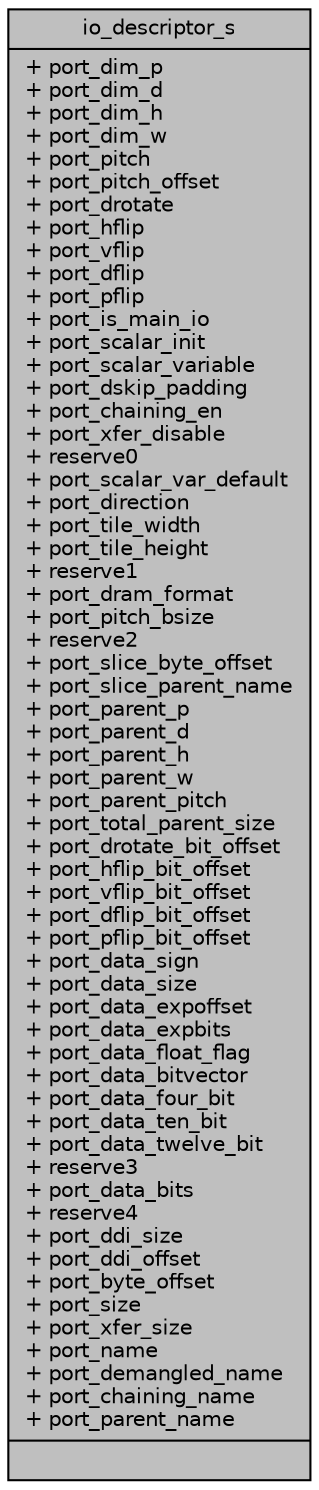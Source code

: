 digraph "io_descriptor_s"
{
 // INTERACTIVE_SVG=YES
 // LATEX_PDF_SIZE
  bgcolor="transparent";
  edge [fontname="Helvetica",fontsize="10",labelfontname="Helvetica",labelfontsize="10"];
  node [fontname="Helvetica",fontsize="10",shape=record];
  Node1 [label="{io_descriptor_s\n|+ port_dim_p\l+ port_dim_d\l+ port_dim_h\l+ port_dim_w\l+ port_pitch\l+ port_pitch_offset\l+ port_drotate\l+ port_hflip\l+ port_vflip\l+ port_dflip\l+ port_pflip\l+ port_is_main_io\l+ port_scalar_init\l+ port_scalar_variable\l+ port_dskip_padding\l+ port_chaining_en\l+ port_xfer_disable\l+ reserve0\l+ port_scalar_var_default\l+ port_direction\l+ port_tile_width\l+ port_tile_height\l+ reserve1\l+ port_dram_format\l+ port_pitch_bsize\l+ reserve2\l+ port_slice_byte_offset\l+ port_slice_parent_name\l+ port_parent_p\l+ port_parent_d\l+ port_parent_h\l+ port_parent_w\l+ port_parent_pitch\l+ port_total_parent_size\l+ port_drotate_bit_offset\l+ port_hflip_bit_offset\l+ port_vflip_bit_offset\l+ port_dflip_bit_offset\l+ port_pflip_bit_offset\l+ port_data_sign\l+ port_data_size\l+ port_data_expoffset\l+ port_data_expbits\l+ port_data_float_flag\l+ port_data_bitvector\l+ port_data_four_bit\l+ port_data_ten_bit\l+ port_data_twelve_bit\l+ reserve3\l+ port_data_bits\l+ reserve4\l+ port_ddi_size\l+ port_ddi_offset\l+ port_byte_offset\l+ port_size\l+ port_xfer_size\l+ port_name\l+ port_demangled_name\l+ port_chaining_name\l+ port_parent_name\l|}",height=0.2,width=0.4,color="black", fillcolor="grey75", style="filled", fontcolor="black",tooltip=" "];
}
